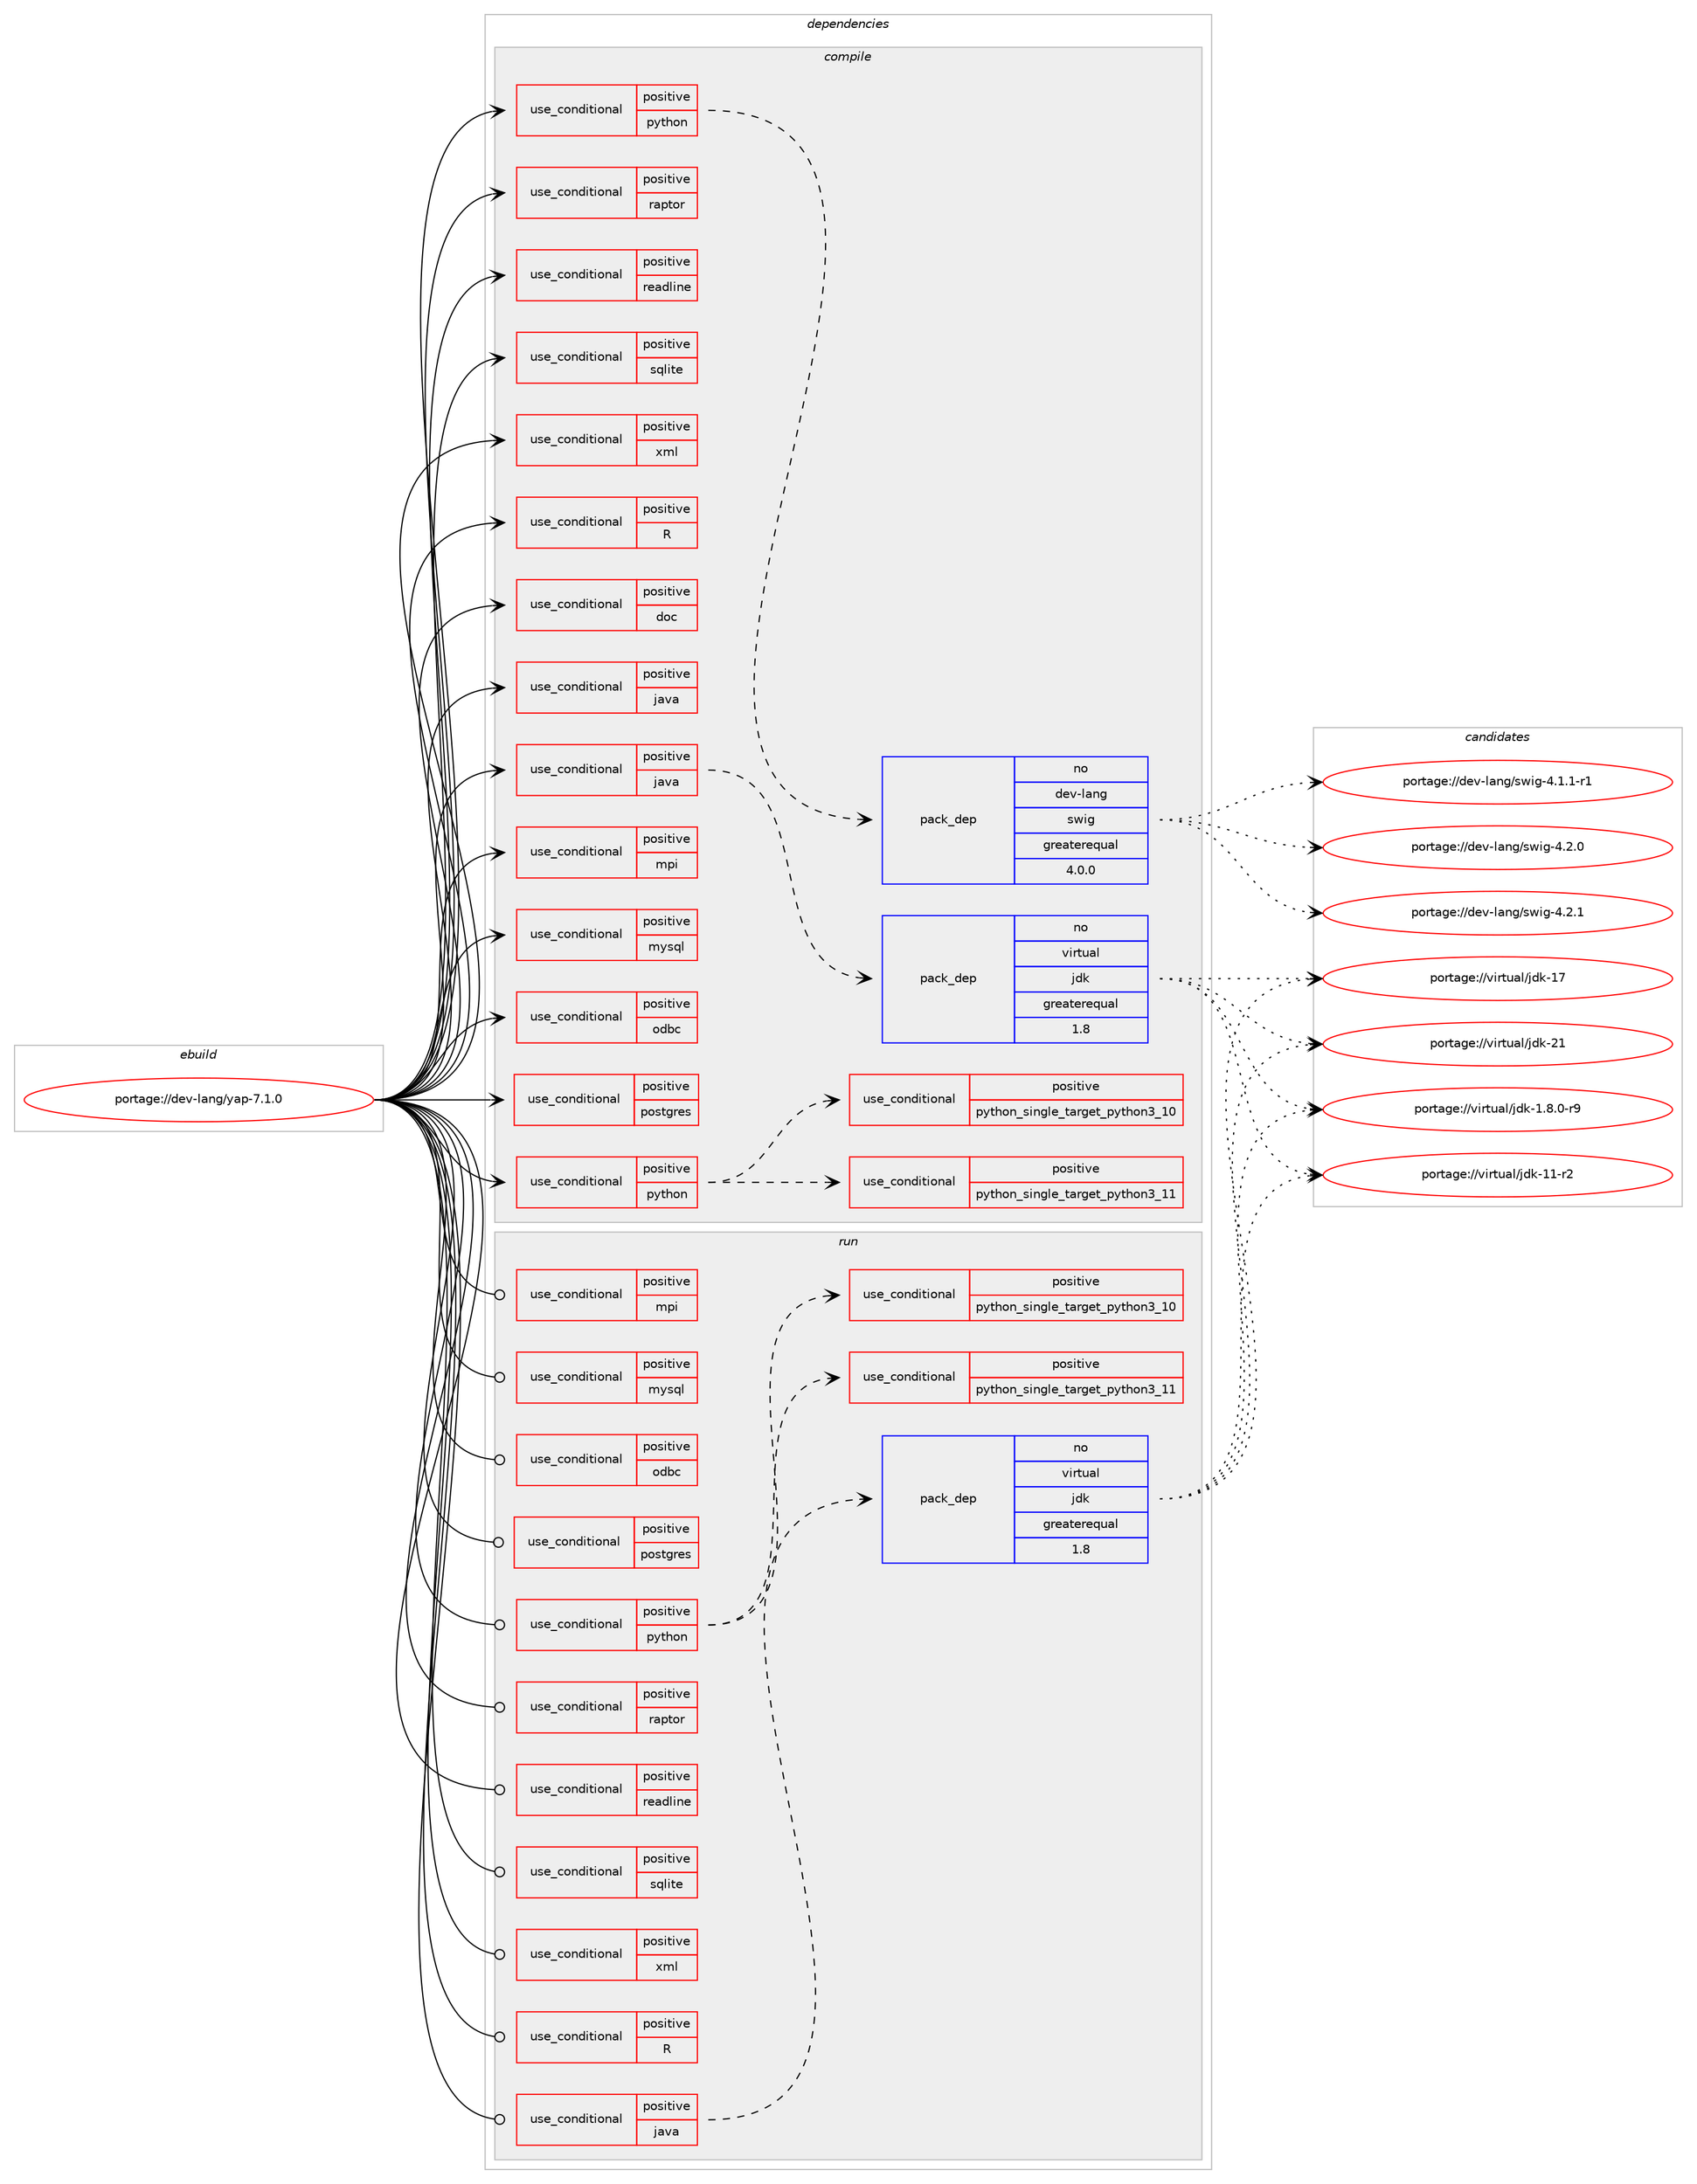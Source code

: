 digraph prolog {

# *************
# Graph options
# *************

newrank=true;
concentrate=true;
compound=true;
graph [rankdir=LR,fontname=Helvetica,fontsize=10,ranksep=1.5];#, ranksep=2.5, nodesep=0.2];
edge  [arrowhead=vee];
node  [fontname=Helvetica,fontsize=10];

# **********
# The ebuild
# **********

subgraph cluster_leftcol {
color=gray;
rank=same;
label=<<i>ebuild</i>>;
id [label="portage://dev-lang/yap-7.1.0", color=red, width=4, href="../dev-lang/yap-7.1.0.svg"];
}

# ****************
# The dependencies
# ****************

subgraph cluster_midcol {
color=gray;
label=<<i>dependencies</i>>;
subgraph cluster_compile {
fillcolor="#eeeeee";
style=filled;
label=<<i>compile</i>>;
subgraph cond24837 {
dependency53655 [label=<<TABLE BORDER="0" CELLBORDER="1" CELLSPACING="0" CELLPADDING="4"><TR><TD ROWSPAN="3" CELLPADDING="10">use_conditional</TD></TR><TR><TD>positive</TD></TR><TR><TD>R</TD></TR></TABLE>>, shape=none, color=red];
# *** BEGIN UNKNOWN DEPENDENCY TYPE (TODO) ***
# dependency53655 -> package_dependency(portage://dev-lang/yap-7.1.0,install,no,dev-lang,R,none,[,,],[],[])
# *** END UNKNOWN DEPENDENCY TYPE (TODO) ***

}
id:e -> dependency53655:w [weight=20,style="solid",arrowhead="vee"];
subgraph cond24838 {
dependency53656 [label=<<TABLE BORDER="0" CELLBORDER="1" CELLSPACING="0" CELLPADDING="4"><TR><TD ROWSPAN="3" CELLPADDING="10">use_conditional</TD></TR><TR><TD>positive</TD></TR><TR><TD>doc</TD></TR></TABLE>>, shape=none, color=red];
# *** BEGIN UNKNOWN DEPENDENCY TYPE (TODO) ***
# dependency53656 -> package_dependency(portage://dev-lang/yap-7.1.0,install,no,app-text,doxygen,none,[,,],[],[use(enable(dot),none)])
# *** END UNKNOWN DEPENDENCY TYPE (TODO) ***

}
id:e -> dependency53656:w [weight=20,style="solid",arrowhead="vee"];
subgraph cond24839 {
dependency53657 [label=<<TABLE BORDER="0" CELLBORDER="1" CELLSPACING="0" CELLPADDING="4"><TR><TD ROWSPAN="3" CELLPADDING="10">use_conditional</TD></TR><TR><TD>positive</TD></TR><TR><TD>java</TD></TR></TABLE>>, shape=none, color=red];
# *** BEGIN UNKNOWN DEPENDENCY TYPE (TODO) ***
# dependency53657 -> package_dependency(portage://dev-lang/yap-7.1.0,install,no,dev-lang,swig,none,[,,],[],[])
# *** END UNKNOWN DEPENDENCY TYPE (TODO) ***

}
id:e -> dependency53657:w [weight=20,style="solid",arrowhead="vee"];
subgraph cond24840 {
dependency53658 [label=<<TABLE BORDER="0" CELLBORDER="1" CELLSPACING="0" CELLPADDING="4"><TR><TD ROWSPAN="3" CELLPADDING="10">use_conditional</TD></TR><TR><TD>positive</TD></TR><TR><TD>java</TD></TR></TABLE>>, shape=none, color=red];
subgraph pack27704 {
dependency53659 [label=<<TABLE BORDER="0" CELLBORDER="1" CELLSPACING="0" CELLPADDING="4" WIDTH="220"><TR><TD ROWSPAN="6" CELLPADDING="30">pack_dep</TD></TR><TR><TD WIDTH="110">no</TD></TR><TR><TD>virtual</TD></TR><TR><TD>jdk</TD></TR><TR><TD>greaterequal</TD></TR><TR><TD>1.8</TD></TR></TABLE>>, shape=none, color=blue];
}
dependency53658:e -> dependency53659:w [weight=20,style="dashed",arrowhead="vee"];
}
id:e -> dependency53658:w [weight=20,style="solid",arrowhead="vee"];
subgraph cond24841 {
dependency53660 [label=<<TABLE BORDER="0" CELLBORDER="1" CELLSPACING="0" CELLPADDING="4"><TR><TD ROWSPAN="3" CELLPADDING="10">use_conditional</TD></TR><TR><TD>positive</TD></TR><TR><TD>mpi</TD></TR></TABLE>>, shape=none, color=red];
# *** BEGIN UNKNOWN DEPENDENCY TYPE (TODO) ***
# dependency53660 -> package_dependency(portage://dev-lang/yap-7.1.0,install,no,virtual,mpi,none,[,,],[],[])
# *** END UNKNOWN DEPENDENCY TYPE (TODO) ***

}
id:e -> dependency53660:w [weight=20,style="solid",arrowhead="vee"];
subgraph cond24842 {
dependency53661 [label=<<TABLE BORDER="0" CELLBORDER="1" CELLSPACING="0" CELLPADDING="4"><TR><TD ROWSPAN="3" CELLPADDING="10">use_conditional</TD></TR><TR><TD>positive</TD></TR><TR><TD>mysql</TD></TR></TABLE>>, shape=none, color=red];
# *** BEGIN UNKNOWN DEPENDENCY TYPE (TODO) ***
# dependency53661 -> package_dependency(portage://dev-lang/yap-7.1.0,install,no,dev-db,mysql-connector-c,none,[,,],[slot(0),equal],[])
# *** END UNKNOWN DEPENDENCY TYPE (TODO) ***

}
id:e -> dependency53661:w [weight=20,style="solid",arrowhead="vee"];
subgraph cond24843 {
dependency53662 [label=<<TABLE BORDER="0" CELLBORDER="1" CELLSPACING="0" CELLPADDING="4"><TR><TD ROWSPAN="3" CELLPADDING="10">use_conditional</TD></TR><TR><TD>positive</TD></TR><TR><TD>odbc</TD></TR></TABLE>>, shape=none, color=red];
# *** BEGIN UNKNOWN DEPENDENCY TYPE (TODO) ***
# dependency53662 -> package_dependency(portage://dev-lang/yap-7.1.0,install,no,dev-db,unixODBC,none,[,,],[],[])
# *** END UNKNOWN DEPENDENCY TYPE (TODO) ***

}
id:e -> dependency53662:w [weight=20,style="solid",arrowhead="vee"];
subgraph cond24844 {
dependency53663 [label=<<TABLE BORDER="0" CELLBORDER="1" CELLSPACING="0" CELLPADDING="4"><TR><TD ROWSPAN="3" CELLPADDING="10">use_conditional</TD></TR><TR><TD>positive</TD></TR><TR><TD>postgres</TD></TR></TABLE>>, shape=none, color=red];
# *** BEGIN UNKNOWN DEPENDENCY TYPE (TODO) ***
# dependency53663 -> package_dependency(portage://dev-lang/yap-7.1.0,install,no,dev-db,postgresql,none,[,,],any_same_slot,[])
# *** END UNKNOWN DEPENDENCY TYPE (TODO) ***

}
id:e -> dependency53663:w [weight=20,style="solid",arrowhead="vee"];
subgraph cond24845 {
dependency53664 [label=<<TABLE BORDER="0" CELLBORDER="1" CELLSPACING="0" CELLPADDING="4"><TR><TD ROWSPAN="3" CELLPADDING="10">use_conditional</TD></TR><TR><TD>positive</TD></TR><TR><TD>python</TD></TR></TABLE>>, shape=none, color=red];
subgraph cond24846 {
dependency53665 [label=<<TABLE BORDER="0" CELLBORDER="1" CELLSPACING="0" CELLPADDING="4"><TR><TD ROWSPAN="3" CELLPADDING="10">use_conditional</TD></TR><TR><TD>positive</TD></TR><TR><TD>python_single_target_python3_10</TD></TR></TABLE>>, shape=none, color=red];
# *** BEGIN UNKNOWN DEPENDENCY TYPE (TODO) ***
# dependency53665 -> package_dependency(portage://dev-lang/yap-7.1.0,install,no,dev-lang,python,none,[,,],[slot(3.10)],[])
# *** END UNKNOWN DEPENDENCY TYPE (TODO) ***

}
dependency53664:e -> dependency53665:w [weight=20,style="dashed",arrowhead="vee"];
subgraph cond24847 {
dependency53666 [label=<<TABLE BORDER="0" CELLBORDER="1" CELLSPACING="0" CELLPADDING="4"><TR><TD ROWSPAN="3" CELLPADDING="10">use_conditional</TD></TR><TR><TD>positive</TD></TR><TR><TD>python_single_target_python3_11</TD></TR></TABLE>>, shape=none, color=red];
# *** BEGIN UNKNOWN DEPENDENCY TYPE (TODO) ***
# dependency53666 -> package_dependency(portage://dev-lang/yap-7.1.0,install,no,dev-lang,python,none,[,,],[slot(3.11)],[])
# *** END UNKNOWN DEPENDENCY TYPE (TODO) ***

}
dependency53664:e -> dependency53666:w [weight=20,style="dashed",arrowhead="vee"];
# *** BEGIN UNKNOWN DEPENDENCY TYPE (TODO) ***
# dependency53664 -> package_dependency(portage://dev-lang/yap-7.1.0,install,no,dev-python,wheel,none,[,,],[],[])
# *** END UNKNOWN DEPENDENCY TYPE (TODO) ***

# *** BEGIN UNKNOWN DEPENDENCY TYPE (TODO) ***
# dependency53664 -> package_dependency(portage://dev-lang/yap-7.1.0,install,no,dev-python,numpy,none,[,,],[],[])
# *** END UNKNOWN DEPENDENCY TYPE (TODO) ***

}
id:e -> dependency53664:w [weight=20,style="solid",arrowhead="vee"];
subgraph cond24848 {
dependency53667 [label=<<TABLE BORDER="0" CELLBORDER="1" CELLSPACING="0" CELLPADDING="4"><TR><TD ROWSPAN="3" CELLPADDING="10">use_conditional</TD></TR><TR><TD>positive</TD></TR><TR><TD>python</TD></TR></TABLE>>, shape=none, color=red];
subgraph pack27705 {
dependency53668 [label=<<TABLE BORDER="0" CELLBORDER="1" CELLSPACING="0" CELLPADDING="4" WIDTH="220"><TR><TD ROWSPAN="6" CELLPADDING="30">pack_dep</TD></TR><TR><TD WIDTH="110">no</TD></TR><TR><TD>dev-lang</TD></TR><TR><TD>swig</TD></TR><TR><TD>greaterequal</TD></TR><TR><TD>4.0.0</TD></TR></TABLE>>, shape=none, color=blue];
}
dependency53667:e -> dependency53668:w [weight=20,style="dashed",arrowhead="vee"];
}
id:e -> dependency53667:w [weight=20,style="solid",arrowhead="vee"];
subgraph cond24849 {
dependency53669 [label=<<TABLE BORDER="0" CELLBORDER="1" CELLSPACING="0" CELLPADDING="4"><TR><TD ROWSPAN="3" CELLPADDING="10">use_conditional</TD></TR><TR><TD>positive</TD></TR><TR><TD>raptor</TD></TR></TABLE>>, shape=none, color=red];
# *** BEGIN UNKNOWN DEPENDENCY TYPE (TODO) ***
# dependency53669 -> package_dependency(portage://dev-lang/yap-7.1.0,install,no,media-libs,raptor,none,[,,],[],[])
# *** END UNKNOWN DEPENDENCY TYPE (TODO) ***

}
id:e -> dependency53669:w [weight=20,style="solid",arrowhead="vee"];
subgraph cond24850 {
dependency53670 [label=<<TABLE BORDER="0" CELLBORDER="1" CELLSPACING="0" CELLPADDING="4"><TR><TD ROWSPAN="3" CELLPADDING="10">use_conditional</TD></TR><TR><TD>positive</TD></TR><TR><TD>readline</TD></TR></TABLE>>, shape=none, color=red];
# *** BEGIN UNKNOWN DEPENDENCY TYPE (TODO) ***
# dependency53670 -> package_dependency(portage://dev-lang/yap-7.1.0,install,no,sys-libs,readline,none,[,,],any_same_slot,[])
# *** END UNKNOWN DEPENDENCY TYPE (TODO) ***

# *** BEGIN UNKNOWN DEPENDENCY TYPE (TODO) ***
# dependency53670 -> package_dependency(portage://dev-lang/yap-7.1.0,install,no,sys-libs,ncurses,none,[,,],any_same_slot,[])
# *** END UNKNOWN DEPENDENCY TYPE (TODO) ***

}
id:e -> dependency53670:w [weight=20,style="solid",arrowhead="vee"];
subgraph cond24851 {
dependency53671 [label=<<TABLE BORDER="0" CELLBORDER="1" CELLSPACING="0" CELLPADDING="4"><TR><TD ROWSPAN="3" CELLPADDING="10">use_conditional</TD></TR><TR><TD>positive</TD></TR><TR><TD>sqlite</TD></TR></TABLE>>, shape=none, color=red];
# *** BEGIN UNKNOWN DEPENDENCY TYPE (TODO) ***
# dependency53671 -> package_dependency(portage://dev-lang/yap-7.1.0,install,no,dev-db,sqlite,none,[,,],[],[])
# *** END UNKNOWN DEPENDENCY TYPE (TODO) ***

}
id:e -> dependency53671:w [weight=20,style="solid",arrowhead="vee"];
subgraph cond24852 {
dependency53672 [label=<<TABLE BORDER="0" CELLBORDER="1" CELLSPACING="0" CELLPADDING="4"><TR><TD ROWSPAN="3" CELLPADDING="10">use_conditional</TD></TR><TR><TD>positive</TD></TR><TR><TD>xml</TD></TR></TABLE>>, shape=none, color=red];
# *** BEGIN UNKNOWN DEPENDENCY TYPE (TODO) ***
# dependency53672 -> package_dependency(portage://dev-lang/yap-7.1.0,install,no,dev-libs,libxml2,none,[,,],[],[])
# *** END UNKNOWN DEPENDENCY TYPE (TODO) ***

}
id:e -> dependency53672:w [weight=20,style="solid",arrowhead="vee"];
# *** BEGIN UNKNOWN DEPENDENCY TYPE (TODO) ***
# id -> package_dependency(portage://dev-lang/yap-7.1.0,install,no,dev-libs,gmp,none,[,,],[slot(0)],[use(enable(cxx),none)])
# *** END UNKNOWN DEPENDENCY TYPE (TODO) ***

# *** BEGIN UNKNOWN DEPENDENCY TYPE (TODO) ***
# id -> package_dependency(portage://dev-lang/yap-7.1.0,install,no,dev-libs,libutf8proc,none,[,,],[],[])
# *** END UNKNOWN DEPENDENCY TYPE (TODO) ***

# *** BEGIN UNKNOWN DEPENDENCY TYPE (TODO) ***
# id -> package_dependency(portage://dev-lang/yap-7.1.0,install,no,sys-libs,zlib,none,[,,],[],[])
# *** END UNKNOWN DEPENDENCY TYPE (TODO) ***

}
subgraph cluster_compileandrun {
fillcolor="#eeeeee";
style=filled;
label=<<i>compile and run</i>>;
}
subgraph cluster_run {
fillcolor="#eeeeee";
style=filled;
label=<<i>run</i>>;
subgraph cond24853 {
dependency53673 [label=<<TABLE BORDER="0" CELLBORDER="1" CELLSPACING="0" CELLPADDING="4"><TR><TD ROWSPAN="3" CELLPADDING="10">use_conditional</TD></TR><TR><TD>positive</TD></TR><TR><TD>R</TD></TR></TABLE>>, shape=none, color=red];
# *** BEGIN UNKNOWN DEPENDENCY TYPE (TODO) ***
# dependency53673 -> package_dependency(portage://dev-lang/yap-7.1.0,run,no,dev-lang,R,none,[,,],[],[])
# *** END UNKNOWN DEPENDENCY TYPE (TODO) ***

}
id:e -> dependency53673:w [weight=20,style="solid",arrowhead="odot"];
subgraph cond24854 {
dependency53674 [label=<<TABLE BORDER="0" CELLBORDER="1" CELLSPACING="0" CELLPADDING="4"><TR><TD ROWSPAN="3" CELLPADDING="10">use_conditional</TD></TR><TR><TD>positive</TD></TR><TR><TD>java</TD></TR></TABLE>>, shape=none, color=red];
subgraph pack27706 {
dependency53675 [label=<<TABLE BORDER="0" CELLBORDER="1" CELLSPACING="0" CELLPADDING="4" WIDTH="220"><TR><TD ROWSPAN="6" CELLPADDING="30">pack_dep</TD></TR><TR><TD WIDTH="110">no</TD></TR><TR><TD>virtual</TD></TR><TR><TD>jdk</TD></TR><TR><TD>greaterequal</TD></TR><TR><TD>1.8</TD></TR></TABLE>>, shape=none, color=blue];
}
dependency53674:e -> dependency53675:w [weight=20,style="dashed",arrowhead="vee"];
}
id:e -> dependency53674:w [weight=20,style="solid",arrowhead="odot"];
subgraph cond24855 {
dependency53676 [label=<<TABLE BORDER="0" CELLBORDER="1" CELLSPACING="0" CELLPADDING="4"><TR><TD ROWSPAN="3" CELLPADDING="10">use_conditional</TD></TR><TR><TD>positive</TD></TR><TR><TD>mpi</TD></TR></TABLE>>, shape=none, color=red];
# *** BEGIN UNKNOWN DEPENDENCY TYPE (TODO) ***
# dependency53676 -> package_dependency(portage://dev-lang/yap-7.1.0,run,no,virtual,mpi,none,[,,],[],[])
# *** END UNKNOWN DEPENDENCY TYPE (TODO) ***

}
id:e -> dependency53676:w [weight=20,style="solid",arrowhead="odot"];
subgraph cond24856 {
dependency53677 [label=<<TABLE BORDER="0" CELLBORDER="1" CELLSPACING="0" CELLPADDING="4"><TR><TD ROWSPAN="3" CELLPADDING="10">use_conditional</TD></TR><TR><TD>positive</TD></TR><TR><TD>mysql</TD></TR></TABLE>>, shape=none, color=red];
# *** BEGIN UNKNOWN DEPENDENCY TYPE (TODO) ***
# dependency53677 -> package_dependency(portage://dev-lang/yap-7.1.0,run,no,dev-db,mysql-connector-c,none,[,,],[slot(0),equal],[])
# *** END UNKNOWN DEPENDENCY TYPE (TODO) ***

}
id:e -> dependency53677:w [weight=20,style="solid",arrowhead="odot"];
subgraph cond24857 {
dependency53678 [label=<<TABLE BORDER="0" CELLBORDER="1" CELLSPACING="0" CELLPADDING="4"><TR><TD ROWSPAN="3" CELLPADDING="10">use_conditional</TD></TR><TR><TD>positive</TD></TR><TR><TD>odbc</TD></TR></TABLE>>, shape=none, color=red];
# *** BEGIN UNKNOWN DEPENDENCY TYPE (TODO) ***
# dependency53678 -> package_dependency(portage://dev-lang/yap-7.1.0,run,no,dev-db,unixODBC,none,[,,],[],[])
# *** END UNKNOWN DEPENDENCY TYPE (TODO) ***

}
id:e -> dependency53678:w [weight=20,style="solid",arrowhead="odot"];
subgraph cond24858 {
dependency53679 [label=<<TABLE BORDER="0" CELLBORDER="1" CELLSPACING="0" CELLPADDING="4"><TR><TD ROWSPAN="3" CELLPADDING="10">use_conditional</TD></TR><TR><TD>positive</TD></TR><TR><TD>postgres</TD></TR></TABLE>>, shape=none, color=red];
# *** BEGIN UNKNOWN DEPENDENCY TYPE (TODO) ***
# dependency53679 -> package_dependency(portage://dev-lang/yap-7.1.0,run,no,dev-db,postgresql,none,[,,],any_same_slot,[])
# *** END UNKNOWN DEPENDENCY TYPE (TODO) ***

}
id:e -> dependency53679:w [weight=20,style="solid",arrowhead="odot"];
subgraph cond24859 {
dependency53680 [label=<<TABLE BORDER="0" CELLBORDER="1" CELLSPACING="0" CELLPADDING="4"><TR><TD ROWSPAN="3" CELLPADDING="10">use_conditional</TD></TR><TR><TD>positive</TD></TR><TR><TD>python</TD></TR></TABLE>>, shape=none, color=red];
subgraph cond24860 {
dependency53681 [label=<<TABLE BORDER="0" CELLBORDER="1" CELLSPACING="0" CELLPADDING="4"><TR><TD ROWSPAN="3" CELLPADDING="10">use_conditional</TD></TR><TR><TD>positive</TD></TR><TR><TD>python_single_target_python3_10</TD></TR></TABLE>>, shape=none, color=red];
# *** BEGIN UNKNOWN DEPENDENCY TYPE (TODO) ***
# dependency53681 -> package_dependency(portage://dev-lang/yap-7.1.0,run,no,dev-lang,python,none,[,,],[slot(3.10)],[])
# *** END UNKNOWN DEPENDENCY TYPE (TODO) ***

}
dependency53680:e -> dependency53681:w [weight=20,style="dashed",arrowhead="vee"];
subgraph cond24861 {
dependency53682 [label=<<TABLE BORDER="0" CELLBORDER="1" CELLSPACING="0" CELLPADDING="4"><TR><TD ROWSPAN="3" CELLPADDING="10">use_conditional</TD></TR><TR><TD>positive</TD></TR><TR><TD>python_single_target_python3_11</TD></TR></TABLE>>, shape=none, color=red];
# *** BEGIN UNKNOWN DEPENDENCY TYPE (TODO) ***
# dependency53682 -> package_dependency(portage://dev-lang/yap-7.1.0,run,no,dev-lang,python,none,[,,],[slot(3.11)],[])
# *** END UNKNOWN DEPENDENCY TYPE (TODO) ***

}
dependency53680:e -> dependency53682:w [weight=20,style="dashed",arrowhead="vee"];
# *** BEGIN UNKNOWN DEPENDENCY TYPE (TODO) ***
# dependency53680 -> package_dependency(portage://dev-lang/yap-7.1.0,run,no,dev-python,wheel,none,[,,],[],[])
# *** END UNKNOWN DEPENDENCY TYPE (TODO) ***

# *** BEGIN UNKNOWN DEPENDENCY TYPE (TODO) ***
# dependency53680 -> package_dependency(portage://dev-lang/yap-7.1.0,run,no,dev-python,numpy,none,[,,],[],[])
# *** END UNKNOWN DEPENDENCY TYPE (TODO) ***

}
id:e -> dependency53680:w [weight=20,style="solid",arrowhead="odot"];
subgraph cond24862 {
dependency53683 [label=<<TABLE BORDER="0" CELLBORDER="1" CELLSPACING="0" CELLPADDING="4"><TR><TD ROWSPAN="3" CELLPADDING="10">use_conditional</TD></TR><TR><TD>positive</TD></TR><TR><TD>raptor</TD></TR></TABLE>>, shape=none, color=red];
# *** BEGIN UNKNOWN DEPENDENCY TYPE (TODO) ***
# dependency53683 -> package_dependency(portage://dev-lang/yap-7.1.0,run,no,media-libs,raptor,none,[,,],[],[])
# *** END UNKNOWN DEPENDENCY TYPE (TODO) ***

}
id:e -> dependency53683:w [weight=20,style="solid",arrowhead="odot"];
subgraph cond24863 {
dependency53684 [label=<<TABLE BORDER="0" CELLBORDER="1" CELLSPACING="0" CELLPADDING="4"><TR><TD ROWSPAN="3" CELLPADDING="10">use_conditional</TD></TR><TR><TD>positive</TD></TR><TR><TD>readline</TD></TR></TABLE>>, shape=none, color=red];
# *** BEGIN UNKNOWN DEPENDENCY TYPE (TODO) ***
# dependency53684 -> package_dependency(portage://dev-lang/yap-7.1.0,run,no,sys-libs,readline,none,[,,],any_same_slot,[])
# *** END UNKNOWN DEPENDENCY TYPE (TODO) ***

# *** BEGIN UNKNOWN DEPENDENCY TYPE (TODO) ***
# dependency53684 -> package_dependency(portage://dev-lang/yap-7.1.0,run,no,sys-libs,ncurses,none,[,,],any_same_slot,[])
# *** END UNKNOWN DEPENDENCY TYPE (TODO) ***

}
id:e -> dependency53684:w [weight=20,style="solid",arrowhead="odot"];
subgraph cond24864 {
dependency53685 [label=<<TABLE BORDER="0" CELLBORDER="1" CELLSPACING="0" CELLPADDING="4"><TR><TD ROWSPAN="3" CELLPADDING="10">use_conditional</TD></TR><TR><TD>positive</TD></TR><TR><TD>sqlite</TD></TR></TABLE>>, shape=none, color=red];
# *** BEGIN UNKNOWN DEPENDENCY TYPE (TODO) ***
# dependency53685 -> package_dependency(portage://dev-lang/yap-7.1.0,run,no,dev-db,sqlite,none,[,,],[],[])
# *** END UNKNOWN DEPENDENCY TYPE (TODO) ***

}
id:e -> dependency53685:w [weight=20,style="solid",arrowhead="odot"];
subgraph cond24865 {
dependency53686 [label=<<TABLE BORDER="0" CELLBORDER="1" CELLSPACING="0" CELLPADDING="4"><TR><TD ROWSPAN="3" CELLPADDING="10">use_conditional</TD></TR><TR><TD>positive</TD></TR><TR><TD>xml</TD></TR></TABLE>>, shape=none, color=red];
# *** BEGIN UNKNOWN DEPENDENCY TYPE (TODO) ***
# dependency53686 -> package_dependency(portage://dev-lang/yap-7.1.0,run,no,dev-libs,libxml2,none,[,,],[],[])
# *** END UNKNOWN DEPENDENCY TYPE (TODO) ***

}
id:e -> dependency53686:w [weight=20,style="solid",arrowhead="odot"];
# *** BEGIN UNKNOWN DEPENDENCY TYPE (TODO) ***
# id -> package_dependency(portage://dev-lang/yap-7.1.0,run,no,dev-libs,gmp,none,[,,],[slot(0)],[use(enable(cxx),none)])
# *** END UNKNOWN DEPENDENCY TYPE (TODO) ***

# *** BEGIN UNKNOWN DEPENDENCY TYPE (TODO) ***
# id -> package_dependency(portage://dev-lang/yap-7.1.0,run,no,dev-libs,libutf8proc,none,[,,],[],[])
# *** END UNKNOWN DEPENDENCY TYPE (TODO) ***

# *** BEGIN UNKNOWN DEPENDENCY TYPE (TODO) ***
# id -> package_dependency(portage://dev-lang/yap-7.1.0,run,no,sys-libs,zlib,none,[,,],[],[])
# *** END UNKNOWN DEPENDENCY TYPE (TODO) ***

}
}

# **************
# The candidates
# **************

subgraph cluster_choices {
rank=same;
color=gray;
label=<<i>candidates</i>>;

subgraph choice27704 {
color=black;
nodesep=1;
choice11810511411611797108471061001074549465646484511457 [label="portage://virtual/jdk-1.8.0-r9", color=red, width=4,href="../virtual/jdk-1.8.0-r9.svg"];
choice11810511411611797108471061001074549494511450 [label="portage://virtual/jdk-11-r2", color=red, width=4,href="../virtual/jdk-11-r2.svg"];
choice1181051141161179710847106100107454955 [label="portage://virtual/jdk-17", color=red, width=4,href="../virtual/jdk-17.svg"];
choice1181051141161179710847106100107455049 [label="portage://virtual/jdk-21", color=red, width=4,href="../virtual/jdk-21.svg"];
dependency53659:e -> choice11810511411611797108471061001074549465646484511457:w [style=dotted,weight="100"];
dependency53659:e -> choice11810511411611797108471061001074549494511450:w [style=dotted,weight="100"];
dependency53659:e -> choice1181051141161179710847106100107454955:w [style=dotted,weight="100"];
dependency53659:e -> choice1181051141161179710847106100107455049:w [style=dotted,weight="100"];
}
subgraph choice27705 {
color=black;
nodesep=1;
choice1001011184510897110103471151191051034552464946494511449 [label="portage://dev-lang/swig-4.1.1-r1", color=red, width=4,href="../dev-lang/swig-4.1.1-r1.svg"];
choice100101118451089711010347115119105103455246504648 [label="portage://dev-lang/swig-4.2.0", color=red, width=4,href="../dev-lang/swig-4.2.0.svg"];
choice100101118451089711010347115119105103455246504649 [label="portage://dev-lang/swig-4.2.1", color=red, width=4,href="../dev-lang/swig-4.2.1.svg"];
dependency53668:e -> choice1001011184510897110103471151191051034552464946494511449:w [style=dotted,weight="100"];
dependency53668:e -> choice100101118451089711010347115119105103455246504648:w [style=dotted,weight="100"];
dependency53668:e -> choice100101118451089711010347115119105103455246504649:w [style=dotted,weight="100"];
}
subgraph choice27706 {
color=black;
nodesep=1;
choice11810511411611797108471061001074549465646484511457 [label="portage://virtual/jdk-1.8.0-r9", color=red, width=4,href="../virtual/jdk-1.8.0-r9.svg"];
choice11810511411611797108471061001074549494511450 [label="portage://virtual/jdk-11-r2", color=red, width=4,href="../virtual/jdk-11-r2.svg"];
choice1181051141161179710847106100107454955 [label="portage://virtual/jdk-17", color=red, width=4,href="../virtual/jdk-17.svg"];
choice1181051141161179710847106100107455049 [label="portage://virtual/jdk-21", color=red, width=4,href="../virtual/jdk-21.svg"];
dependency53675:e -> choice11810511411611797108471061001074549465646484511457:w [style=dotted,weight="100"];
dependency53675:e -> choice11810511411611797108471061001074549494511450:w [style=dotted,weight="100"];
dependency53675:e -> choice1181051141161179710847106100107454955:w [style=dotted,weight="100"];
dependency53675:e -> choice1181051141161179710847106100107455049:w [style=dotted,weight="100"];
}
}

}
